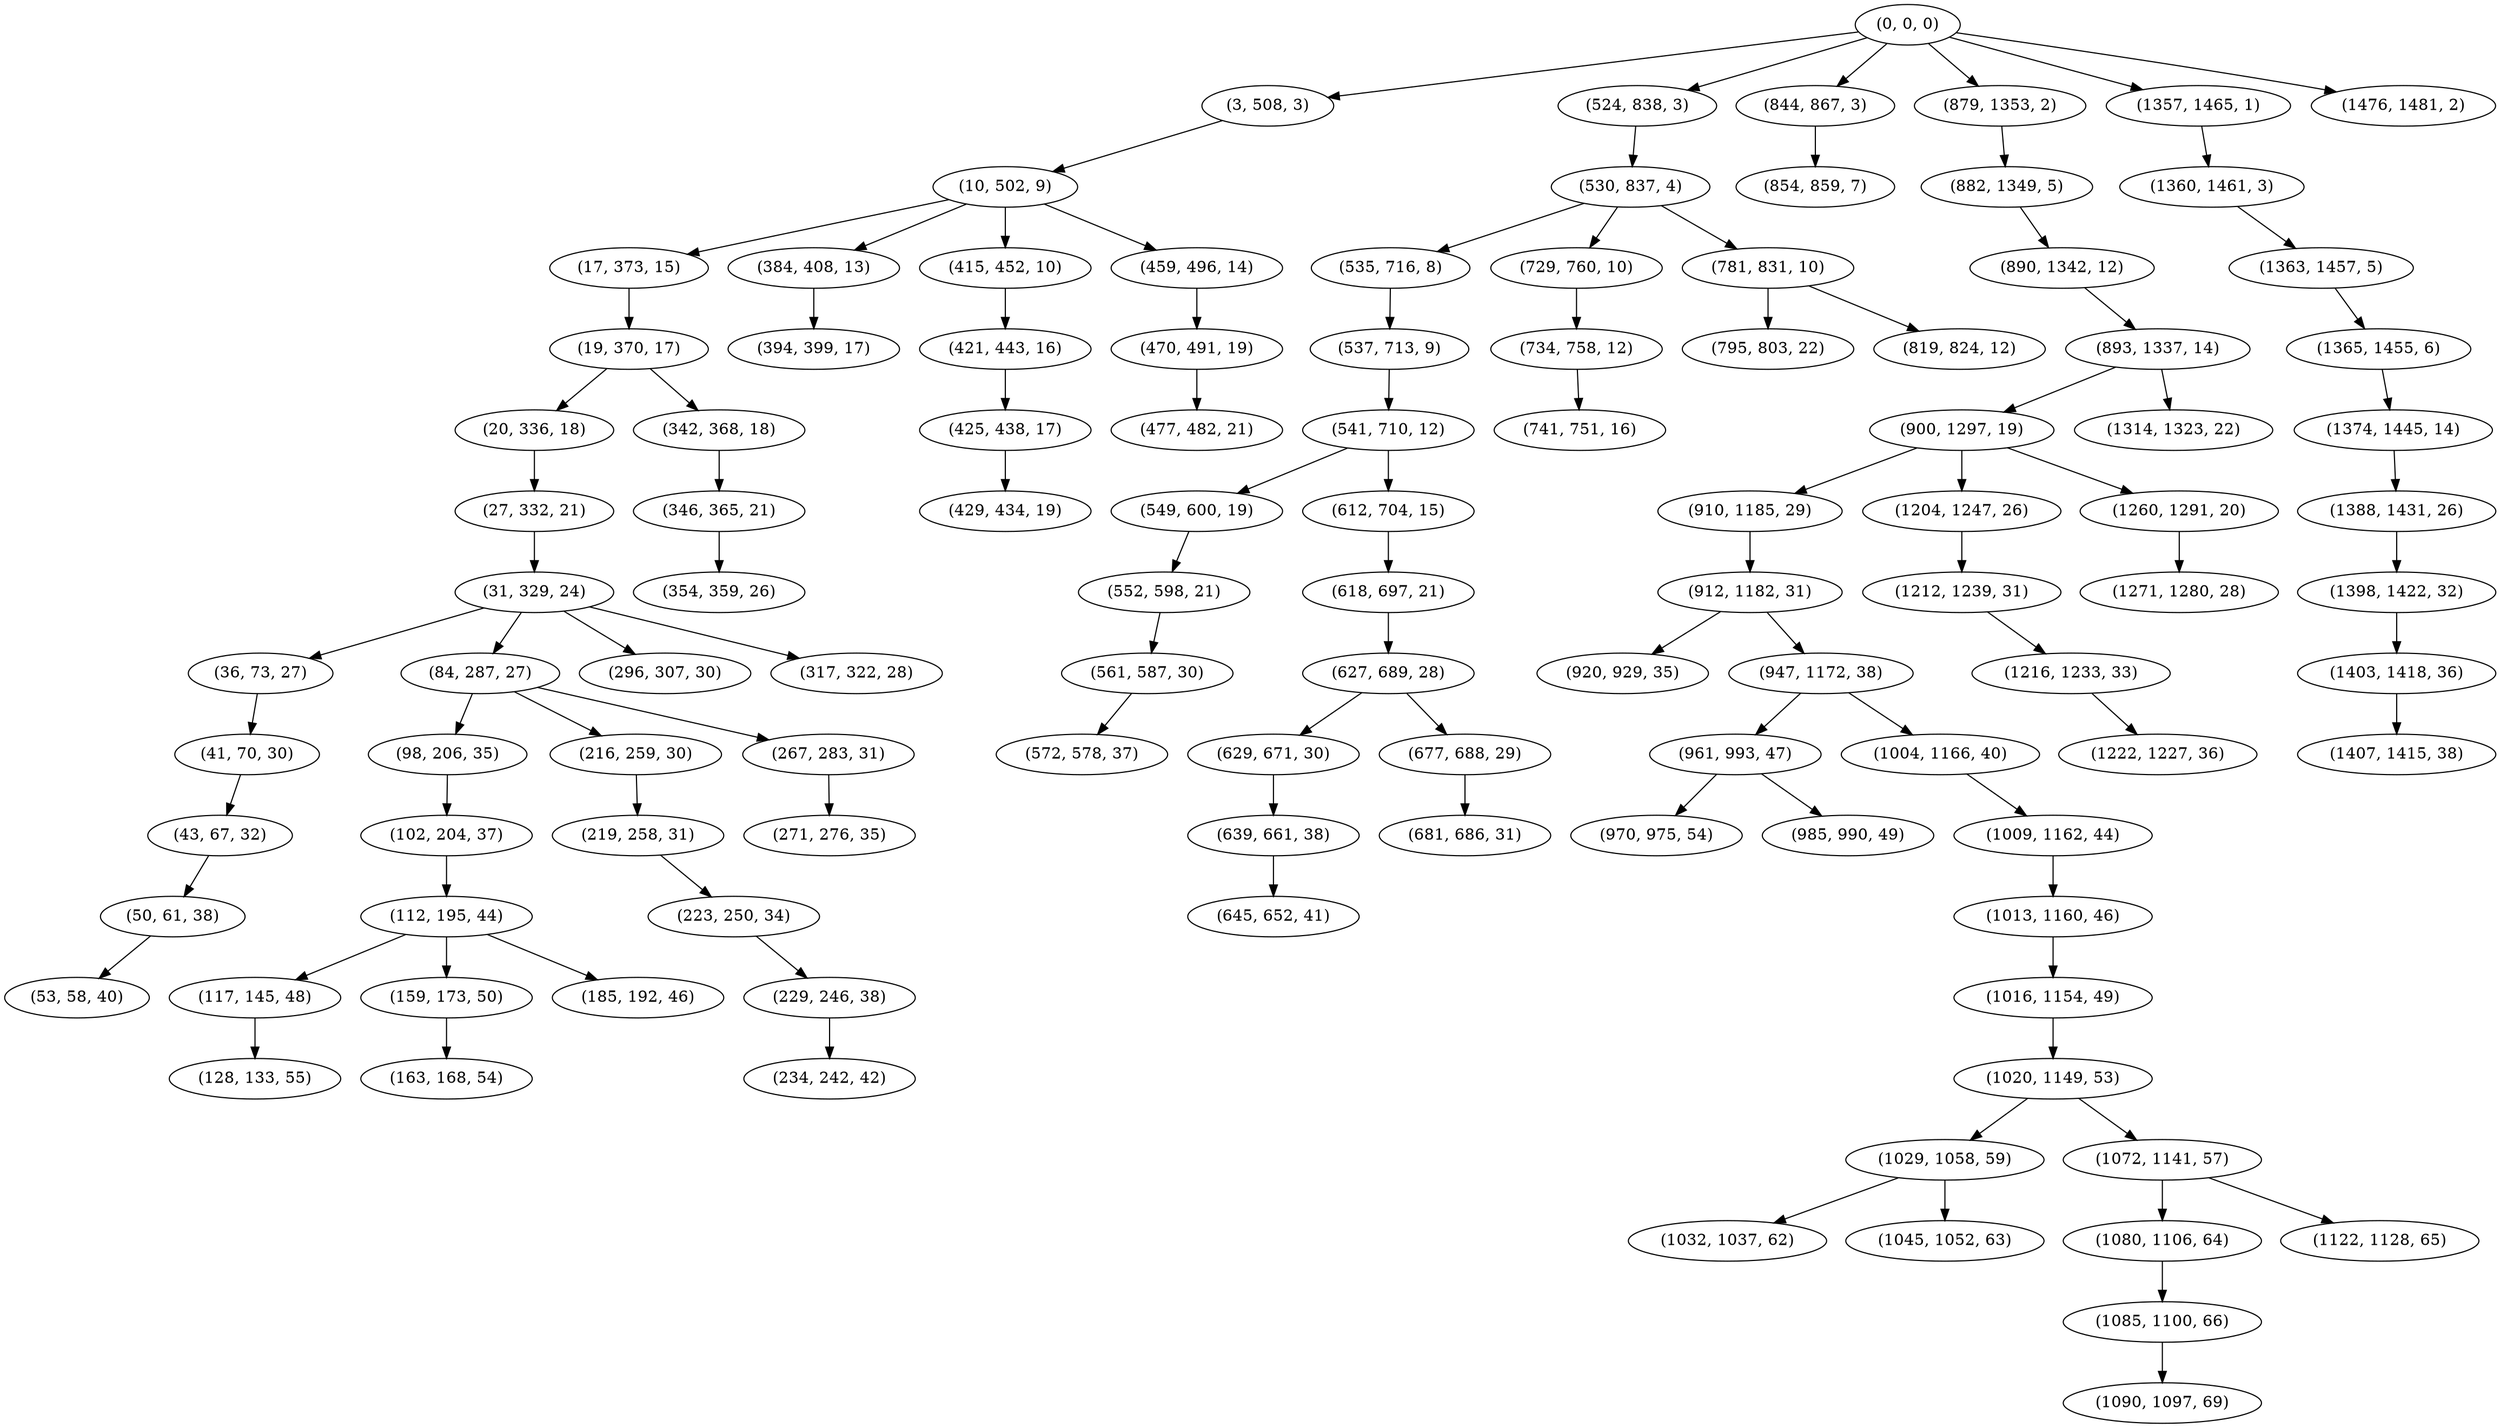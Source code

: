 digraph tree {
    "(0, 0, 0)";
    "(3, 508, 3)";
    "(10, 502, 9)";
    "(17, 373, 15)";
    "(19, 370, 17)";
    "(20, 336, 18)";
    "(27, 332, 21)";
    "(31, 329, 24)";
    "(36, 73, 27)";
    "(41, 70, 30)";
    "(43, 67, 32)";
    "(50, 61, 38)";
    "(53, 58, 40)";
    "(84, 287, 27)";
    "(98, 206, 35)";
    "(102, 204, 37)";
    "(112, 195, 44)";
    "(117, 145, 48)";
    "(128, 133, 55)";
    "(159, 173, 50)";
    "(163, 168, 54)";
    "(185, 192, 46)";
    "(216, 259, 30)";
    "(219, 258, 31)";
    "(223, 250, 34)";
    "(229, 246, 38)";
    "(234, 242, 42)";
    "(267, 283, 31)";
    "(271, 276, 35)";
    "(296, 307, 30)";
    "(317, 322, 28)";
    "(342, 368, 18)";
    "(346, 365, 21)";
    "(354, 359, 26)";
    "(384, 408, 13)";
    "(394, 399, 17)";
    "(415, 452, 10)";
    "(421, 443, 16)";
    "(425, 438, 17)";
    "(429, 434, 19)";
    "(459, 496, 14)";
    "(470, 491, 19)";
    "(477, 482, 21)";
    "(524, 838, 3)";
    "(530, 837, 4)";
    "(535, 716, 8)";
    "(537, 713, 9)";
    "(541, 710, 12)";
    "(549, 600, 19)";
    "(552, 598, 21)";
    "(561, 587, 30)";
    "(572, 578, 37)";
    "(612, 704, 15)";
    "(618, 697, 21)";
    "(627, 689, 28)";
    "(629, 671, 30)";
    "(639, 661, 38)";
    "(645, 652, 41)";
    "(677, 688, 29)";
    "(681, 686, 31)";
    "(729, 760, 10)";
    "(734, 758, 12)";
    "(741, 751, 16)";
    "(781, 831, 10)";
    "(795, 803, 22)";
    "(819, 824, 12)";
    "(844, 867, 3)";
    "(854, 859, 7)";
    "(879, 1353, 2)";
    "(882, 1349, 5)";
    "(890, 1342, 12)";
    "(893, 1337, 14)";
    "(900, 1297, 19)";
    "(910, 1185, 29)";
    "(912, 1182, 31)";
    "(920, 929, 35)";
    "(947, 1172, 38)";
    "(961, 993, 47)";
    "(970, 975, 54)";
    "(985, 990, 49)";
    "(1004, 1166, 40)";
    "(1009, 1162, 44)";
    "(1013, 1160, 46)";
    "(1016, 1154, 49)";
    "(1020, 1149, 53)";
    "(1029, 1058, 59)";
    "(1032, 1037, 62)";
    "(1045, 1052, 63)";
    "(1072, 1141, 57)";
    "(1080, 1106, 64)";
    "(1085, 1100, 66)";
    "(1090, 1097, 69)";
    "(1122, 1128, 65)";
    "(1204, 1247, 26)";
    "(1212, 1239, 31)";
    "(1216, 1233, 33)";
    "(1222, 1227, 36)";
    "(1260, 1291, 20)";
    "(1271, 1280, 28)";
    "(1314, 1323, 22)";
    "(1357, 1465, 1)";
    "(1360, 1461, 3)";
    "(1363, 1457, 5)";
    "(1365, 1455, 6)";
    "(1374, 1445, 14)";
    "(1388, 1431, 26)";
    "(1398, 1422, 32)";
    "(1403, 1418, 36)";
    "(1407, 1415, 38)";
    "(1476, 1481, 2)";
    "(0, 0, 0)" -> "(3, 508, 3)";
    "(0, 0, 0)" -> "(524, 838, 3)";
    "(0, 0, 0)" -> "(844, 867, 3)";
    "(0, 0, 0)" -> "(879, 1353, 2)";
    "(0, 0, 0)" -> "(1357, 1465, 1)";
    "(0, 0, 0)" -> "(1476, 1481, 2)";
    "(3, 508, 3)" -> "(10, 502, 9)";
    "(10, 502, 9)" -> "(17, 373, 15)";
    "(10, 502, 9)" -> "(384, 408, 13)";
    "(10, 502, 9)" -> "(415, 452, 10)";
    "(10, 502, 9)" -> "(459, 496, 14)";
    "(17, 373, 15)" -> "(19, 370, 17)";
    "(19, 370, 17)" -> "(20, 336, 18)";
    "(19, 370, 17)" -> "(342, 368, 18)";
    "(20, 336, 18)" -> "(27, 332, 21)";
    "(27, 332, 21)" -> "(31, 329, 24)";
    "(31, 329, 24)" -> "(36, 73, 27)";
    "(31, 329, 24)" -> "(84, 287, 27)";
    "(31, 329, 24)" -> "(296, 307, 30)";
    "(31, 329, 24)" -> "(317, 322, 28)";
    "(36, 73, 27)" -> "(41, 70, 30)";
    "(41, 70, 30)" -> "(43, 67, 32)";
    "(43, 67, 32)" -> "(50, 61, 38)";
    "(50, 61, 38)" -> "(53, 58, 40)";
    "(84, 287, 27)" -> "(98, 206, 35)";
    "(84, 287, 27)" -> "(216, 259, 30)";
    "(84, 287, 27)" -> "(267, 283, 31)";
    "(98, 206, 35)" -> "(102, 204, 37)";
    "(102, 204, 37)" -> "(112, 195, 44)";
    "(112, 195, 44)" -> "(117, 145, 48)";
    "(112, 195, 44)" -> "(159, 173, 50)";
    "(112, 195, 44)" -> "(185, 192, 46)";
    "(117, 145, 48)" -> "(128, 133, 55)";
    "(159, 173, 50)" -> "(163, 168, 54)";
    "(216, 259, 30)" -> "(219, 258, 31)";
    "(219, 258, 31)" -> "(223, 250, 34)";
    "(223, 250, 34)" -> "(229, 246, 38)";
    "(229, 246, 38)" -> "(234, 242, 42)";
    "(267, 283, 31)" -> "(271, 276, 35)";
    "(342, 368, 18)" -> "(346, 365, 21)";
    "(346, 365, 21)" -> "(354, 359, 26)";
    "(384, 408, 13)" -> "(394, 399, 17)";
    "(415, 452, 10)" -> "(421, 443, 16)";
    "(421, 443, 16)" -> "(425, 438, 17)";
    "(425, 438, 17)" -> "(429, 434, 19)";
    "(459, 496, 14)" -> "(470, 491, 19)";
    "(470, 491, 19)" -> "(477, 482, 21)";
    "(524, 838, 3)" -> "(530, 837, 4)";
    "(530, 837, 4)" -> "(535, 716, 8)";
    "(530, 837, 4)" -> "(729, 760, 10)";
    "(530, 837, 4)" -> "(781, 831, 10)";
    "(535, 716, 8)" -> "(537, 713, 9)";
    "(537, 713, 9)" -> "(541, 710, 12)";
    "(541, 710, 12)" -> "(549, 600, 19)";
    "(541, 710, 12)" -> "(612, 704, 15)";
    "(549, 600, 19)" -> "(552, 598, 21)";
    "(552, 598, 21)" -> "(561, 587, 30)";
    "(561, 587, 30)" -> "(572, 578, 37)";
    "(612, 704, 15)" -> "(618, 697, 21)";
    "(618, 697, 21)" -> "(627, 689, 28)";
    "(627, 689, 28)" -> "(629, 671, 30)";
    "(627, 689, 28)" -> "(677, 688, 29)";
    "(629, 671, 30)" -> "(639, 661, 38)";
    "(639, 661, 38)" -> "(645, 652, 41)";
    "(677, 688, 29)" -> "(681, 686, 31)";
    "(729, 760, 10)" -> "(734, 758, 12)";
    "(734, 758, 12)" -> "(741, 751, 16)";
    "(781, 831, 10)" -> "(795, 803, 22)";
    "(781, 831, 10)" -> "(819, 824, 12)";
    "(844, 867, 3)" -> "(854, 859, 7)";
    "(879, 1353, 2)" -> "(882, 1349, 5)";
    "(882, 1349, 5)" -> "(890, 1342, 12)";
    "(890, 1342, 12)" -> "(893, 1337, 14)";
    "(893, 1337, 14)" -> "(900, 1297, 19)";
    "(893, 1337, 14)" -> "(1314, 1323, 22)";
    "(900, 1297, 19)" -> "(910, 1185, 29)";
    "(900, 1297, 19)" -> "(1204, 1247, 26)";
    "(900, 1297, 19)" -> "(1260, 1291, 20)";
    "(910, 1185, 29)" -> "(912, 1182, 31)";
    "(912, 1182, 31)" -> "(920, 929, 35)";
    "(912, 1182, 31)" -> "(947, 1172, 38)";
    "(947, 1172, 38)" -> "(961, 993, 47)";
    "(947, 1172, 38)" -> "(1004, 1166, 40)";
    "(961, 993, 47)" -> "(970, 975, 54)";
    "(961, 993, 47)" -> "(985, 990, 49)";
    "(1004, 1166, 40)" -> "(1009, 1162, 44)";
    "(1009, 1162, 44)" -> "(1013, 1160, 46)";
    "(1013, 1160, 46)" -> "(1016, 1154, 49)";
    "(1016, 1154, 49)" -> "(1020, 1149, 53)";
    "(1020, 1149, 53)" -> "(1029, 1058, 59)";
    "(1020, 1149, 53)" -> "(1072, 1141, 57)";
    "(1029, 1058, 59)" -> "(1032, 1037, 62)";
    "(1029, 1058, 59)" -> "(1045, 1052, 63)";
    "(1072, 1141, 57)" -> "(1080, 1106, 64)";
    "(1072, 1141, 57)" -> "(1122, 1128, 65)";
    "(1080, 1106, 64)" -> "(1085, 1100, 66)";
    "(1085, 1100, 66)" -> "(1090, 1097, 69)";
    "(1204, 1247, 26)" -> "(1212, 1239, 31)";
    "(1212, 1239, 31)" -> "(1216, 1233, 33)";
    "(1216, 1233, 33)" -> "(1222, 1227, 36)";
    "(1260, 1291, 20)" -> "(1271, 1280, 28)";
    "(1357, 1465, 1)" -> "(1360, 1461, 3)";
    "(1360, 1461, 3)" -> "(1363, 1457, 5)";
    "(1363, 1457, 5)" -> "(1365, 1455, 6)";
    "(1365, 1455, 6)" -> "(1374, 1445, 14)";
    "(1374, 1445, 14)" -> "(1388, 1431, 26)";
    "(1388, 1431, 26)" -> "(1398, 1422, 32)";
    "(1398, 1422, 32)" -> "(1403, 1418, 36)";
    "(1403, 1418, 36)" -> "(1407, 1415, 38)";
}
